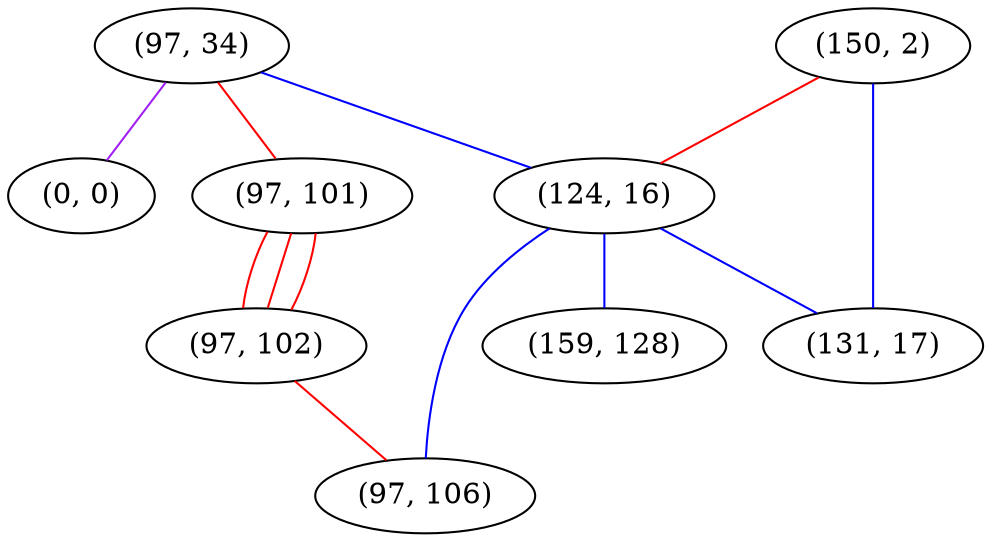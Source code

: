 graph "" {
"(97, 34)";
"(150, 2)";
"(124, 16)";
"(97, 101)";
"(0, 0)";
"(97, 102)";
"(97, 106)";
"(131, 17)";
"(159, 128)";
"(97, 34)" -- "(97, 101)"  [color=red, key=0, weight=1];
"(97, 34)" -- "(0, 0)"  [color=purple, key=0, weight=4];
"(97, 34)" -- "(124, 16)"  [color=blue, key=0, weight=3];
"(150, 2)" -- "(131, 17)"  [color=blue, key=0, weight=3];
"(150, 2)" -- "(124, 16)"  [color=red, key=0, weight=1];
"(124, 16)" -- "(97, 106)"  [color=blue, key=0, weight=3];
"(124, 16)" -- "(159, 128)"  [color=blue, key=0, weight=3];
"(124, 16)" -- "(131, 17)"  [color=blue, key=0, weight=3];
"(97, 101)" -- "(97, 102)"  [color=red, key=0, weight=1];
"(97, 101)" -- "(97, 102)"  [color=red, key=1, weight=1];
"(97, 101)" -- "(97, 102)"  [color=red, key=2, weight=1];
"(97, 102)" -- "(97, 106)"  [color=red, key=0, weight=1];
}
